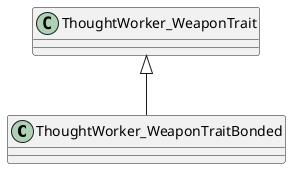 @startuml
class ThoughtWorker_WeaponTraitBonded {
}
ThoughtWorker_WeaponTrait <|-- ThoughtWorker_WeaponTraitBonded
@enduml
